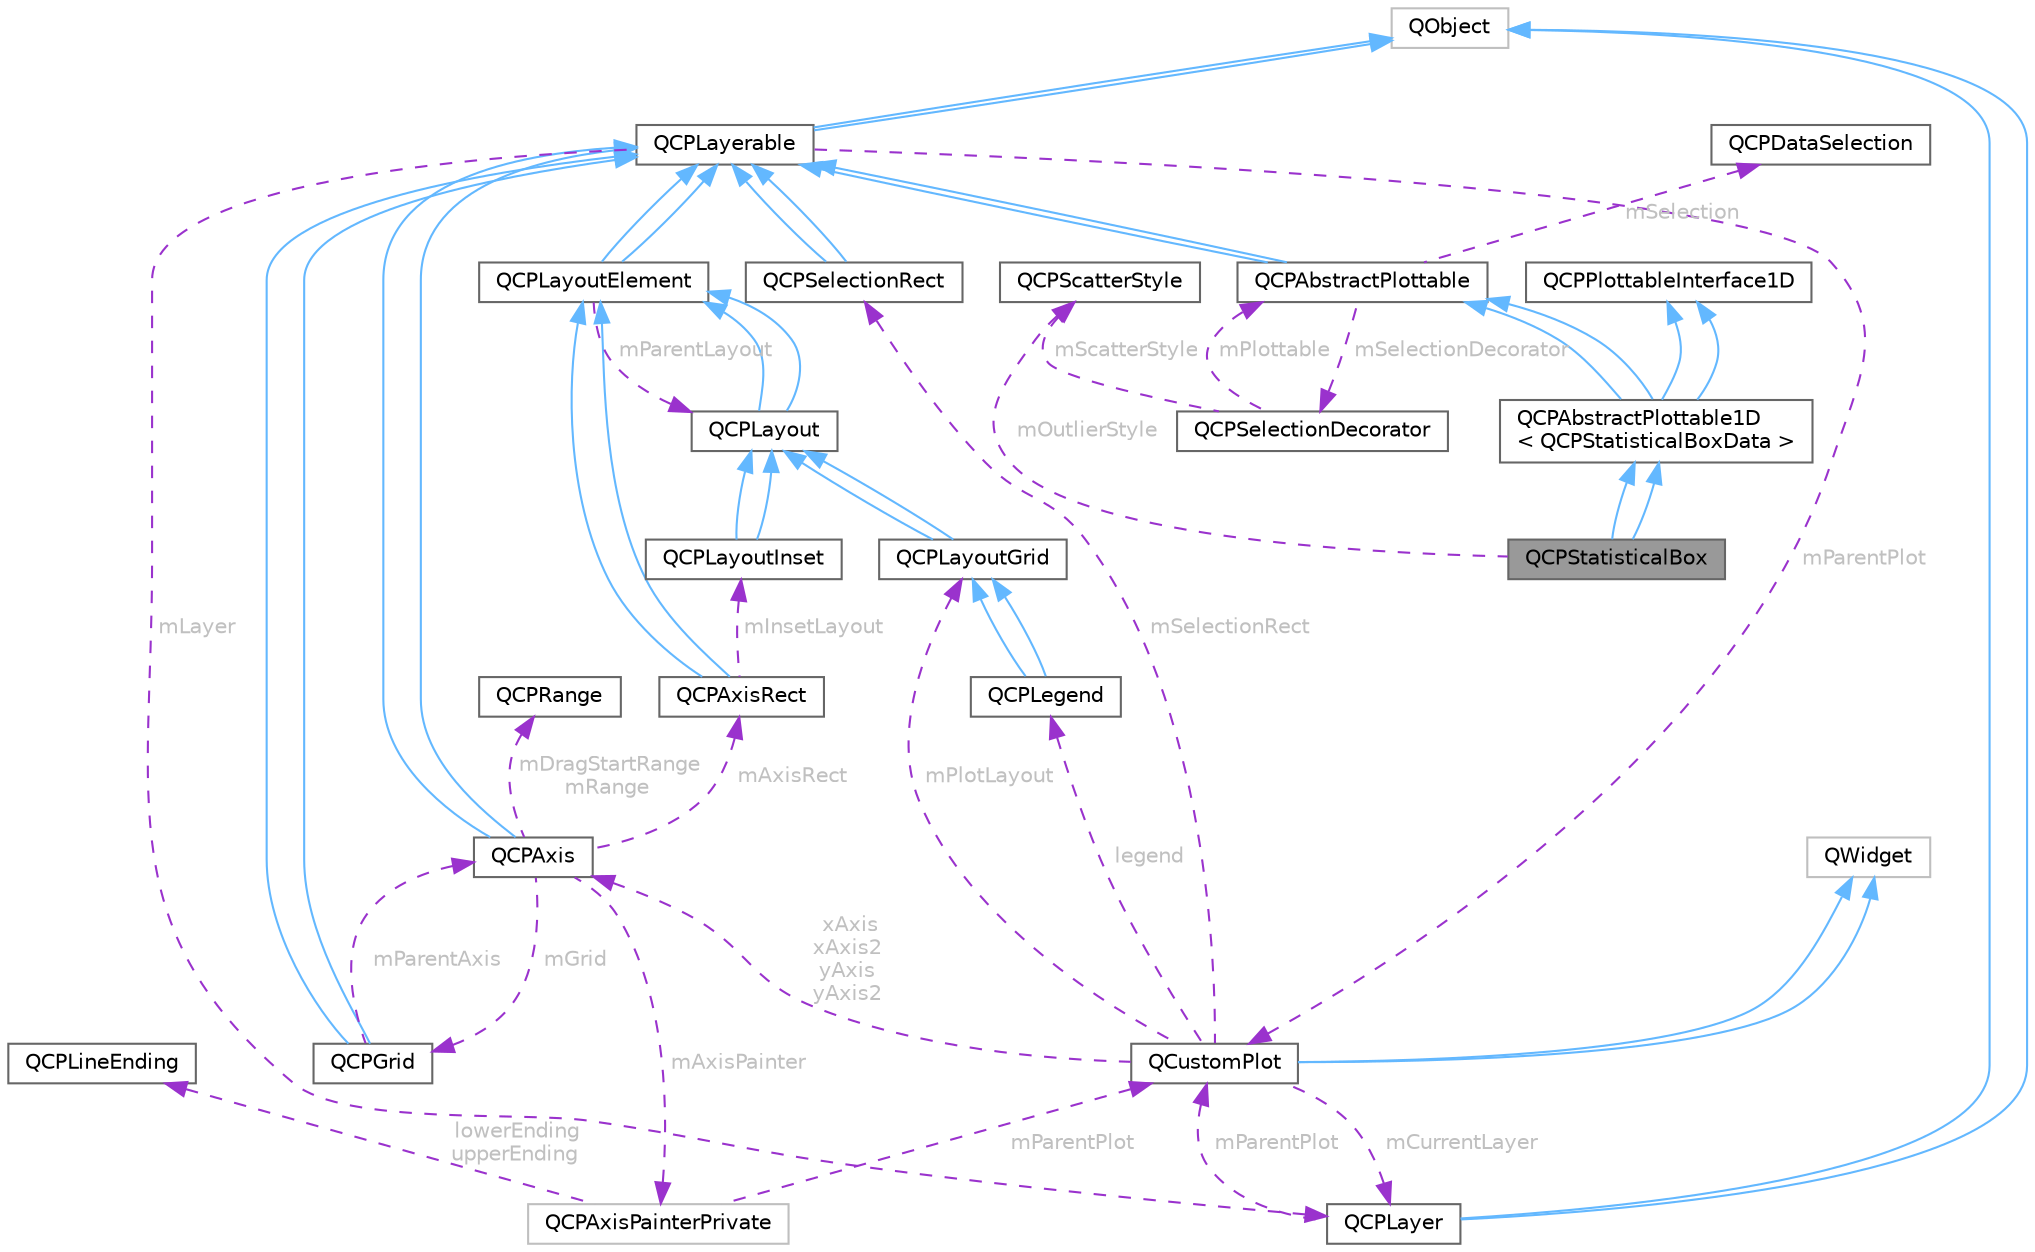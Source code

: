 digraph "QCPStatisticalBox"
{
 // LATEX_PDF_SIZE
  bgcolor="transparent";
  edge [fontname=Helvetica,fontsize=10,labelfontname=Helvetica,labelfontsize=10];
  node [fontname=Helvetica,fontsize=10,shape=box,height=0.2,width=0.4];
  Node1 [id="Node000001",label="QCPStatisticalBox",height=0.2,width=0.4,color="gray40", fillcolor="grey60", style="filled", fontcolor="black",tooltip="A plottable representing a single statistical box in a plot."];
  Node2 -> Node1 [id="edge1_Node000001_Node000002",dir="back",color="steelblue1",style="solid",tooltip=" "];
  Node2 [id="Node000002",label="QCPAbstractPlottable1D\l\< QCPStatisticalBoxData \>",height=0.2,width=0.4,color="gray40", fillcolor="white", style="filled",URL="$class_q_c_p_abstract_plottable1_d.html",tooltip=" "];
  Node3 -> Node2 [id="edge2_Node000002_Node000003",dir="back",color="steelblue1",style="solid",tooltip=" "];
  Node3 [id="Node000003",label="QCPAbstractPlottable",height=0.2,width=0.4,color="gray40", fillcolor="white", style="filled",URL="$class_q_c_p_abstract_plottable.html",tooltip="The abstract base class for all data representing objects in a plot."];
  Node4 -> Node3 [id="edge3_Node000003_Node000004",dir="back",color="steelblue1",style="solid",tooltip=" "];
  Node4 [id="Node000004",label="QCPLayerable",height=0.2,width=0.4,color="gray40", fillcolor="white", style="filled",URL="$class_q_c_p_layerable.html",tooltip="Base class for all drawable objects."];
  Node5 -> Node4 [id="edge4_Node000004_Node000005",dir="back",color="steelblue1",style="solid",tooltip=" "];
  Node5 [id="Node000005",label="QObject",height=0.2,width=0.4,color="grey75", fillcolor="white", style="filled",tooltip=" "];
  Node5 -> Node4 [id="edge5_Node000004_Node000005",dir="back",color="steelblue1",style="solid",tooltip=" "];
  Node6 -> Node4 [id="edge6_Node000004_Node000006",dir="back",color="darkorchid3",style="dashed",tooltip=" ",label=" mParentPlot",fontcolor="grey" ];
  Node6 [id="Node000006",label="QCustomPlot",height=0.2,width=0.4,color="gray40", fillcolor="white", style="filled",URL="$class_q_custom_plot.html",tooltip="The central class of the library. This is the QWidget which displays the plot and interacts with the ..."];
  Node7 -> Node6 [id="edge7_Node000006_Node000007",dir="back",color="steelblue1",style="solid",tooltip=" "];
  Node7 [id="Node000007",label="QWidget",height=0.2,width=0.4,color="grey75", fillcolor="white", style="filled",tooltip=" "];
  Node7 -> Node6 [id="edge8_Node000006_Node000007",dir="back",color="steelblue1",style="solid",tooltip=" "];
  Node8 -> Node6 [id="edge9_Node000006_Node000008",dir="back",color="darkorchid3",style="dashed",tooltip=" ",label=" xAxis\nxAxis2\nyAxis\nyAxis2",fontcolor="grey" ];
  Node8 [id="Node000008",label="QCPAxis",height=0.2,width=0.4,color="gray40", fillcolor="white", style="filled",URL="$class_q_c_p_axis.html",tooltip="Manages a single axis inside a QCustomPlot."];
  Node4 -> Node8 [id="edge10_Node000008_Node000004",dir="back",color="steelblue1",style="solid",tooltip=" "];
  Node4 -> Node8 [id="edge11_Node000008_Node000004",dir="back",color="steelblue1",style="solid",tooltip=" "];
  Node9 -> Node8 [id="edge12_Node000008_Node000009",dir="back",color="darkorchid3",style="dashed",tooltip=" ",label=" mAxisRect",fontcolor="grey" ];
  Node9 [id="Node000009",label="QCPAxisRect",height=0.2,width=0.4,color="gray40", fillcolor="white", style="filled",URL="$class_q_c_p_axis_rect.html",tooltip="Holds multiple axes and arranges them in a rectangular shape."];
  Node10 -> Node9 [id="edge13_Node000009_Node000010",dir="back",color="steelblue1",style="solid",tooltip=" "];
  Node10 [id="Node000010",label="QCPLayoutElement",height=0.2,width=0.4,color="gray40", fillcolor="white", style="filled",URL="$class_q_c_p_layout_element.html",tooltip="The abstract base class for all objects that form the layout system."];
  Node4 -> Node10 [id="edge14_Node000010_Node000004",dir="back",color="steelblue1",style="solid",tooltip=" "];
  Node4 -> Node10 [id="edge15_Node000010_Node000004",dir="back",color="steelblue1",style="solid",tooltip=" "];
  Node11 -> Node10 [id="edge16_Node000010_Node000011",dir="back",color="darkorchid3",style="dashed",tooltip=" ",label=" mParentLayout",fontcolor="grey" ];
  Node11 [id="Node000011",label="QCPLayout",height=0.2,width=0.4,color="gray40", fillcolor="white", style="filled",URL="$class_q_c_p_layout.html",tooltip="The abstract base class for layouts."];
  Node10 -> Node11 [id="edge17_Node000011_Node000010",dir="back",color="steelblue1",style="solid",tooltip=" "];
  Node10 -> Node11 [id="edge18_Node000011_Node000010",dir="back",color="steelblue1",style="solid",tooltip=" "];
  Node10 -> Node9 [id="edge19_Node000009_Node000010",dir="back",color="steelblue1",style="solid",tooltip=" "];
  Node12 -> Node9 [id="edge20_Node000009_Node000012",dir="back",color="darkorchid3",style="dashed",tooltip=" ",label=" mInsetLayout",fontcolor="grey" ];
  Node12 [id="Node000012",label="QCPLayoutInset",height=0.2,width=0.4,color="gray40", fillcolor="white", style="filled",URL="$class_q_c_p_layout_inset.html",tooltip="A layout that places child elements aligned to the border or arbitrarily positioned."];
  Node11 -> Node12 [id="edge21_Node000012_Node000011",dir="back",color="steelblue1",style="solid",tooltip=" "];
  Node11 -> Node12 [id="edge22_Node000012_Node000011",dir="back",color="steelblue1",style="solid",tooltip=" "];
  Node13 -> Node8 [id="edge23_Node000008_Node000013",dir="back",color="darkorchid3",style="dashed",tooltip=" ",label=" mDragStartRange\nmRange",fontcolor="grey" ];
  Node13 [id="Node000013",label="QCPRange",height=0.2,width=0.4,color="gray40", fillcolor="white", style="filled",URL="$class_q_c_p_range.html",tooltip="Represents the range an axis is encompassing."];
  Node14 -> Node8 [id="edge24_Node000008_Node000014",dir="back",color="darkorchid3",style="dashed",tooltip=" ",label=" mGrid",fontcolor="grey" ];
  Node14 [id="Node000014",label="QCPGrid",height=0.2,width=0.4,color="gray40", fillcolor="white", style="filled",URL="$class_q_c_p_grid.html",tooltip="Responsible for drawing the grid of a QCPAxis."];
  Node4 -> Node14 [id="edge25_Node000014_Node000004",dir="back",color="steelblue1",style="solid",tooltip=" "];
  Node4 -> Node14 [id="edge26_Node000014_Node000004",dir="back",color="steelblue1",style="solid",tooltip=" "];
  Node8 -> Node14 [id="edge27_Node000014_Node000008",dir="back",color="darkorchid3",style="dashed",tooltip=" ",label=" mParentAxis",fontcolor="grey" ];
  Node15 -> Node8 [id="edge28_Node000008_Node000015",dir="back",color="darkorchid3",style="dashed",tooltip=" ",label=" mAxisPainter",fontcolor="grey" ];
  Node15 [id="Node000015",label="QCPAxisPainterPrivate",height=0.2,width=0.4,color="grey75", fillcolor="white", style="filled",URL="$class_q_c_p_axis_painter_private.html",tooltip=" "];
  Node16 -> Node15 [id="edge29_Node000015_Node000016",dir="back",color="darkorchid3",style="dashed",tooltip=" ",label=" lowerEnding\nupperEnding",fontcolor="grey" ];
  Node16 [id="Node000016",label="QCPLineEnding",height=0.2,width=0.4,color="gray40", fillcolor="white", style="filled",URL="$class_q_c_p_line_ending.html",tooltip="Handles the different ending decorations for line-like items."];
  Node6 -> Node15 [id="edge30_Node000015_Node000006",dir="back",color="darkorchid3",style="dashed",tooltip=" ",label=" mParentPlot",fontcolor="grey" ];
  Node17 -> Node6 [id="edge31_Node000006_Node000017",dir="back",color="darkorchid3",style="dashed",tooltip=" ",label=" legend",fontcolor="grey" ];
  Node17 [id="Node000017",label="QCPLegend",height=0.2,width=0.4,color="gray40", fillcolor="white", style="filled",URL="$class_q_c_p_legend.html",tooltip="Manages a legend inside a QCustomPlot."];
  Node18 -> Node17 [id="edge32_Node000017_Node000018",dir="back",color="steelblue1",style="solid",tooltip=" "];
  Node18 [id="Node000018",label="QCPLayoutGrid",height=0.2,width=0.4,color="gray40", fillcolor="white", style="filled",URL="$class_q_c_p_layout_grid.html",tooltip="A layout that arranges child elements in a grid."];
  Node11 -> Node18 [id="edge33_Node000018_Node000011",dir="back",color="steelblue1",style="solid",tooltip=" "];
  Node11 -> Node18 [id="edge34_Node000018_Node000011",dir="back",color="steelblue1",style="solid",tooltip=" "];
  Node18 -> Node17 [id="edge35_Node000017_Node000018",dir="back",color="steelblue1",style="solid",tooltip=" "];
  Node18 -> Node6 [id="edge36_Node000006_Node000018",dir="back",color="darkorchid3",style="dashed",tooltip=" ",label=" mPlotLayout",fontcolor="grey" ];
  Node19 -> Node6 [id="edge37_Node000006_Node000019",dir="back",color="darkorchid3",style="dashed",tooltip=" ",label=" mCurrentLayer",fontcolor="grey" ];
  Node19 [id="Node000019",label="QCPLayer",height=0.2,width=0.4,color="gray40", fillcolor="white", style="filled",URL="$class_q_c_p_layer.html",tooltip="A layer that may contain objects, to control the rendering order."];
  Node5 -> Node19 [id="edge38_Node000019_Node000005",dir="back",color="steelblue1",style="solid",tooltip=" "];
  Node5 -> Node19 [id="edge39_Node000019_Node000005",dir="back",color="steelblue1",style="solid",tooltip=" "];
  Node6 -> Node19 [id="edge40_Node000019_Node000006",dir="back",color="darkorchid3",style="dashed",tooltip=" ",label=" mParentPlot",fontcolor="grey" ];
  Node20 -> Node6 [id="edge41_Node000006_Node000020",dir="back",color="darkorchid3",style="dashed",tooltip=" ",label=" mSelectionRect",fontcolor="grey" ];
  Node20 [id="Node000020",label="QCPSelectionRect",height=0.2,width=0.4,color="gray40", fillcolor="white", style="filled",URL="$class_q_c_p_selection_rect.html",tooltip="Provides rect/rubber-band data selection and range zoom interaction."];
  Node4 -> Node20 [id="edge42_Node000020_Node000004",dir="back",color="steelblue1",style="solid",tooltip=" "];
  Node4 -> Node20 [id="edge43_Node000020_Node000004",dir="back",color="steelblue1",style="solid",tooltip=" "];
  Node19 -> Node4 [id="edge44_Node000004_Node000019",dir="back",color="darkorchid3",style="dashed",tooltip=" ",label=" mLayer",fontcolor="grey" ];
  Node4 -> Node3 [id="edge45_Node000003_Node000004",dir="back",color="steelblue1",style="solid",tooltip=" "];
  Node21 -> Node3 [id="edge46_Node000003_Node000021",dir="back",color="darkorchid3",style="dashed",tooltip=" ",label=" mSelection",fontcolor="grey" ];
  Node21 [id="Node000021",label="QCPDataSelection",height=0.2,width=0.4,color="gray40", fillcolor="white", style="filled",URL="$class_q_c_p_data_selection.html",tooltip="Describes a data set by holding multiple QCPDataRange instances."];
  Node22 -> Node3 [id="edge47_Node000003_Node000022",dir="back",color="darkorchid3",style="dashed",tooltip=" ",label=" mSelectionDecorator",fontcolor="grey" ];
  Node22 [id="Node000022",label="QCPSelectionDecorator",height=0.2,width=0.4,color="gray40", fillcolor="white", style="filled",URL="$class_q_c_p_selection_decorator.html",tooltip="Controls how a plottable's data selection is drawn."];
  Node23 -> Node22 [id="edge48_Node000022_Node000023",dir="back",color="darkorchid3",style="dashed",tooltip=" ",label=" mScatterStyle",fontcolor="grey" ];
  Node23 [id="Node000023",label="QCPScatterStyle",height=0.2,width=0.4,color="gray40", fillcolor="white", style="filled",URL="$class_q_c_p_scatter_style.html",tooltip="Represents the visual appearance of scatter points."];
  Node3 -> Node22 [id="edge49_Node000022_Node000003",dir="back",color="darkorchid3",style="dashed",tooltip=" ",label=" mPlottable",fontcolor="grey" ];
  Node24 -> Node2 [id="edge50_Node000002_Node000024",dir="back",color="steelblue1",style="solid",tooltip=" "];
  Node24 [id="Node000024",label="QCPPlottableInterface1D",height=0.2,width=0.4,color="gray40", fillcolor="white", style="filled",URL="$class_q_c_p_plottable_interface1_d.html",tooltip="Defines an abstract interface for one-dimensional plottables."];
  Node3 -> Node2 [id="edge51_Node000002_Node000003",dir="back",color="steelblue1",style="solid",tooltip=" "];
  Node24 -> Node2 [id="edge52_Node000002_Node000024",dir="back",color="steelblue1",style="solid",tooltip=" "];
  Node2 -> Node1 [id="edge53_Node000001_Node000002",dir="back",color="steelblue1",style="solid",tooltip=" "];
  Node23 -> Node1 [id="edge54_Node000001_Node000023",dir="back",color="darkorchid3",style="dashed",tooltip=" ",label=" mOutlierStyle",fontcolor="grey" ];
}
